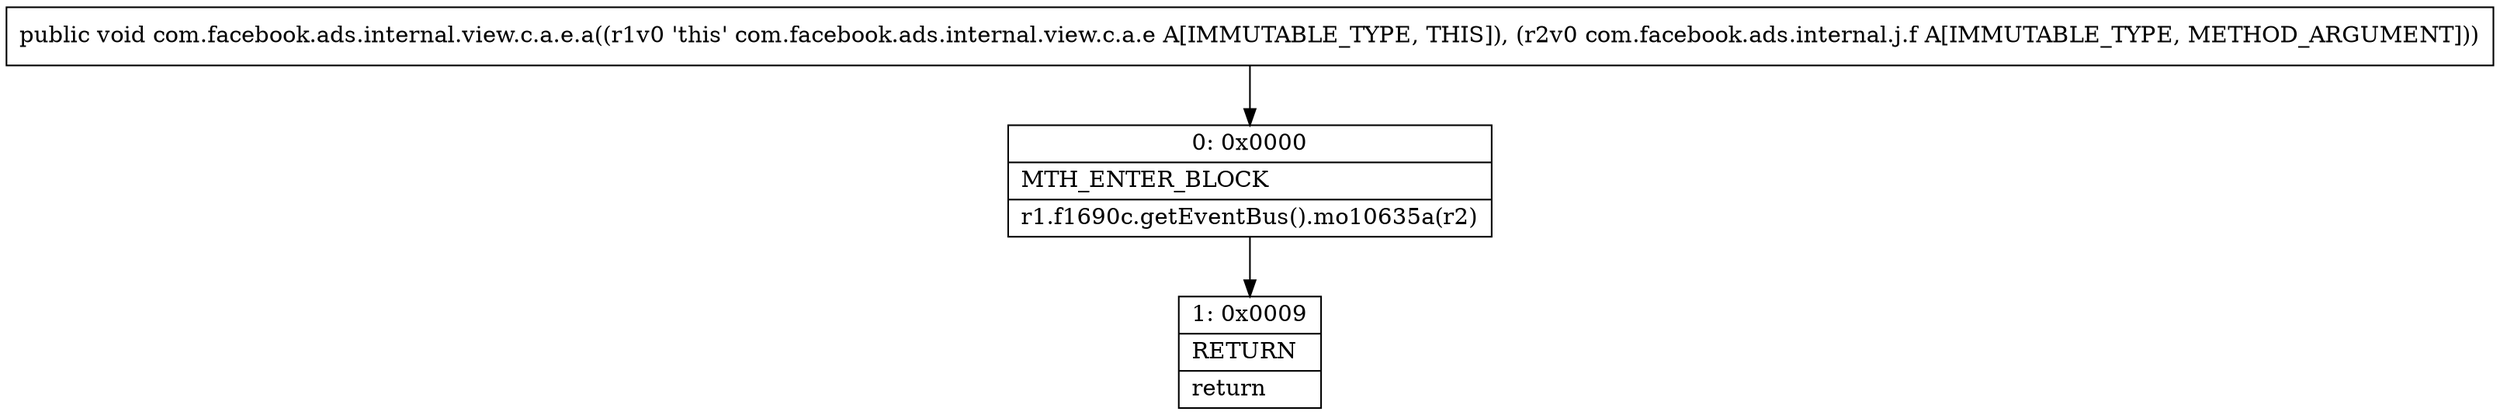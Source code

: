 digraph "CFG forcom.facebook.ads.internal.view.c.a.e.a(Lcom\/facebook\/ads\/internal\/j\/f;)V" {
Node_0 [shape=record,label="{0\:\ 0x0000|MTH_ENTER_BLOCK\l|r1.f1690c.getEventBus().mo10635a(r2)\l}"];
Node_1 [shape=record,label="{1\:\ 0x0009|RETURN\l|return\l}"];
MethodNode[shape=record,label="{public void com.facebook.ads.internal.view.c.a.e.a((r1v0 'this' com.facebook.ads.internal.view.c.a.e A[IMMUTABLE_TYPE, THIS]), (r2v0 com.facebook.ads.internal.j.f A[IMMUTABLE_TYPE, METHOD_ARGUMENT])) }"];
MethodNode -> Node_0;
Node_0 -> Node_1;
}

